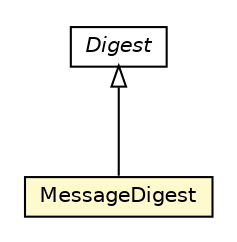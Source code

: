 #!/usr/local/bin/dot
#
# Class diagram 
# Generated by UMLGraph version R5_6-24-gf6e263 (http://www.umlgraph.org/)
#

digraph G {
	edge [fontname="Helvetica",fontsize=10,labelfontname="Helvetica",labelfontsize=10];
	node [fontname="Helvetica",fontsize=10,shape=plaintext];
	nodesep=0.25;
	ranksep=0.5;
	// org.universAAL.ontology.cryptographic.Digest
	c5580019 [label=<<table title="org.universAAL.ontology.cryptographic.Digest" border="0" cellborder="1" cellspacing="0" cellpadding="2" port="p" href="../Digest.html">
		<tr><td><table border="0" cellspacing="0" cellpadding="1">
<tr><td align="center" balign="center"><font face="Helvetica-Oblique"> Digest </font></td></tr>
		</table></td></tr>
		</table>>, URL="../Digest.html", fontname="Helvetica", fontcolor="black", fontsize=10.0];
	// org.universAAL.ontology.cryptographic.digest.MessageDigest
	c5580040 [label=<<table title="org.universAAL.ontology.cryptographic.digest.MessageDigest" border="0" cellborder="1" cellspacing="0" cellpadding="2" port="p" bgcolor="lemonChiffon" href="./MessageDigest.html">
		<tr><td><table border="0" cellspacing="0" cellpadding="1">
<tr><td align="center" balign="center"> MessageDigest </td></tr>
		</table></td></tr>
		</table>>, URL="./MessageDigest.html", fontname="Helvetica", fontcolor="black", fontsize=10.0];
	//org.universAAL.ontology.cryptographic.digest.MessageDigest extends org.universAAL.ontology.cryptographic.Digest
	c5580019:p -> c5580040:p [dir=back,arrowtail=empty];
}


